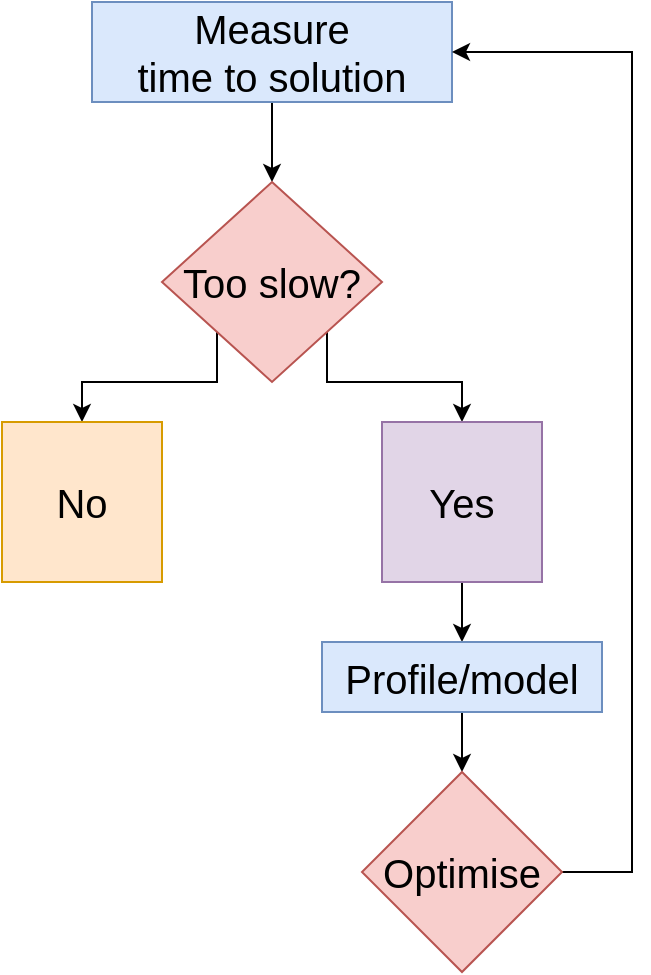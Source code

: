 <mxfile version="12.2.2" type="device" pages="1"><diagram id="sN_8v7d51FV-wn-T84VC" name="Page-1"><mxGraphModel dx="1408" dy="811" grid="1" gridSize="10" guides="1" tooltips="1" connect="1" arrows="1" fold="1" page="1" pageScale="1" pageWidth="827" pageHeight="1169" math="0" shadow="0"><root><mxCell id="0"/><mxCell id="1" parent="0"/><mxCell id="OH03EeTYuUBFdnEEgok9-8" style="edgeStyle=orthogonalEdgeStyle;rounded=0;orthogonalLoop=1;jettySize=auto;html=1;exitX=0.5;exitY=1;exitDx=0;exitDy=0;" edge="1" parent="1" source="OH03EeTYuUBFdnEEgok9-1" target="OH03EeTYuUBFdnEEgok9-2"><mxGeometry relative="1" as="geometry"/></mxCell><mxCell id="OH03EeTYuUBFdnEEgok9-1" value="&lt;font style=&quot;font-size: 20px&quot;&gt;Measure&lt;br&gt;time to solution&lt;/font&gt;" style="text;html=1;strokeColor=#6c8ebf;fillColor=#dae8fc;align=center;verticalAlign=middle;whiteSpace=wrap;rounded=0;" vertex="1" parent="1"><mxGeometry x="110" y="20" width="180" height="50" as="geometry"/></mxCell><mxCell id="OH03EeTYuUBFdnEEgok9-9" style="edgeStyle=orthogonalEdgeStyle;rounded=0;orthogonalLoop=1;jettySize=auto;html=1;exitX=0;exitY=1;exitDx=0;exitDy=0;" edge="1" parent="1" source="OH03EeTYuUBFdnEEgok9-2" target="OH03EeTYuUBFdnEEgok9-3"><mxGeometry relative="1" as="geometry"><Array as="points"><mxPoint x="173" y="210"/><mxPoint x="105" y="210"/></Array></mxGeometry></mxCell><mxCell id="OH03EeTYuUBFdnEEgok9-10" style="edgeStyle=orthogonalEdgeStyle;rounded=0;orthogonalLoop=1;jettySize=auto;html=1;exitX=1;exitY=1;exitDx=0;exitDy=0;entryX=0.5;entryY=0;entryDx=0;entryDy=0;" edge="1" parent="1" source="OH03EeTYuUBFdnEEgok9-2" target="OH03EeTYuUBFdnEEgok9-4"><mxGeometry relative="1" as="geometry"><Array as="points"><mxPoint x="228" y="210"/><mxPoint x="295" y="210"/></Array></mxGeometry></mxCell><mxCell id="OH03EeTYuUBFdnEEgok9-2" value="&lt;font style=&quot;font-size: 20px&quot;&gt;Too slow?&lt;/font&gt;" style="rhombus;whiteSpace=wrap;html=1;fillColor=#f8cecc;strokeColor=#b85450;" vertex="1" parent="1"><mxGeometry x="145" y="110" width="110" height="100" as="geometry"/></mxCell><mxCell id="OH03EeTYuUBFdnEEgok9-3" value="&lt;font style=&quot;font-size: 20px&quot;&gt;No&lt;/font&gt;" style="whiteSpace=wrap;html=1;aspect=fixed;fillColor=#ffe6cc;strokeColor=#d79b00;" vertex="1" parent="1"><mxGeometry x="65" y="230" width="80" height="80" as="geometry"/></mxCell><mxCell id="OH03EeTYuUBFdnEEgok9-11" style="edgeStyle=orthogonalEdgeStyle;rounded=0;orthogonalLoop=1;jettySize=auto;html=1;exitX=0.5;exitY=1;exitDx=0;exitDy=0;entryX=0.5;entryY=0;entryDx=0;entryDy=0;" edge="1" parent="1" source="OH03EeTYuUBFdnEEgok9-4" target="OH03EeTYuUBFdnEEgok9-15"><mxGeometry relative="1" as="geometry"><mxPoint x="270" y="340" as="targetPoint"/><Array as="points"/></mxGeometry></mxCell><mxCell id="OH03EeTYuUBFdnEEgok9-4" value="&lt;font style=&quot;font-size: 20px&quot;&gt;Yes&lt;/font&gt;" style="whiteSpace=wrap;html=1;aspect=fixed;fillColor=#e1d5e7;strokeColor=#9673a6;" vertex="1" parent="1"><mxGeometry x="255" y="230" width="80" height="80" as="geometry"/></mxCell><mxCell id="OH03EeTYuUBFdnEEgok9-12" style="edgeStyle=orthogonalEdgeStyle;rounded=0;orthogonalLoop=1;jettySize=auto;html=1;exitX=0.5;exitY=1;exitDx=0;exitDy=0;entryX=0.5;entryY=0;entryDx=0;entryDy=0;" edge="1" parent="1" source="OH03EeTYuUBFdnEEgok9-15" target="OH03EeTYuUBFdnEEgok9-7"><mxGeometry relative="1" as="geometry"><mxPoint x="270" y="460" as="sourcePoint"/></mxGeometry></mxCell><mxCell id="OH03EeTYuUBFdnEEgok9-13" style="edgeStyle=orthogonalEdgeStyle;rounded=0;orthogonalLoop=1;jettySize=auto;html=1;exitX=1;exitY=0.5;exitDx=0;exitDy=0;entryX=1;entryY=0.5;entryDx=0;entryDy=0;" edge="1" parent="1" source="OH03EeTYuUBFdnEEgok9-7" target="OH03EeTYuUBFdnEEgok9-1"><mxGeometry relative="1" as="geometry"><Array as="points"><mxPoint x="380" y="455"/><mxPoint x="380" y="45"/></Array></mxGeometry></mxCell><mxCell id="OH03EeTYuUBFdnEEgok9-7" value="&lt;font style=&quot;font-size: 20px&quot;&gt;Optimise&lt;/font&gt;" style="rhombus;whiteSpace=wrap;html=1;fillColor=#f8cecc;strokeColor=#b85450;" vertex="1" parent="1"><mxGeometry x="245" y="405" width="100" height="100" as="geometry"/></mxCell><mxCell id="OH03EeTYuUBFdnEEgok9-15" value="&lt;font style=&quot;font-size: 20px&quot;&gt;Profile/model&lt;/font&gt;" style="rounded=0;whiteSpace=wrap;html=1;strokeColor=#6c8ebf;fillColor=#dae8fc;" vertex="1" parent="1"><mxGeometry x="225" y="340" width="140" height="35" as="geometry"/></mxCell></root></mxGraphModel></diagram></mxfile>
